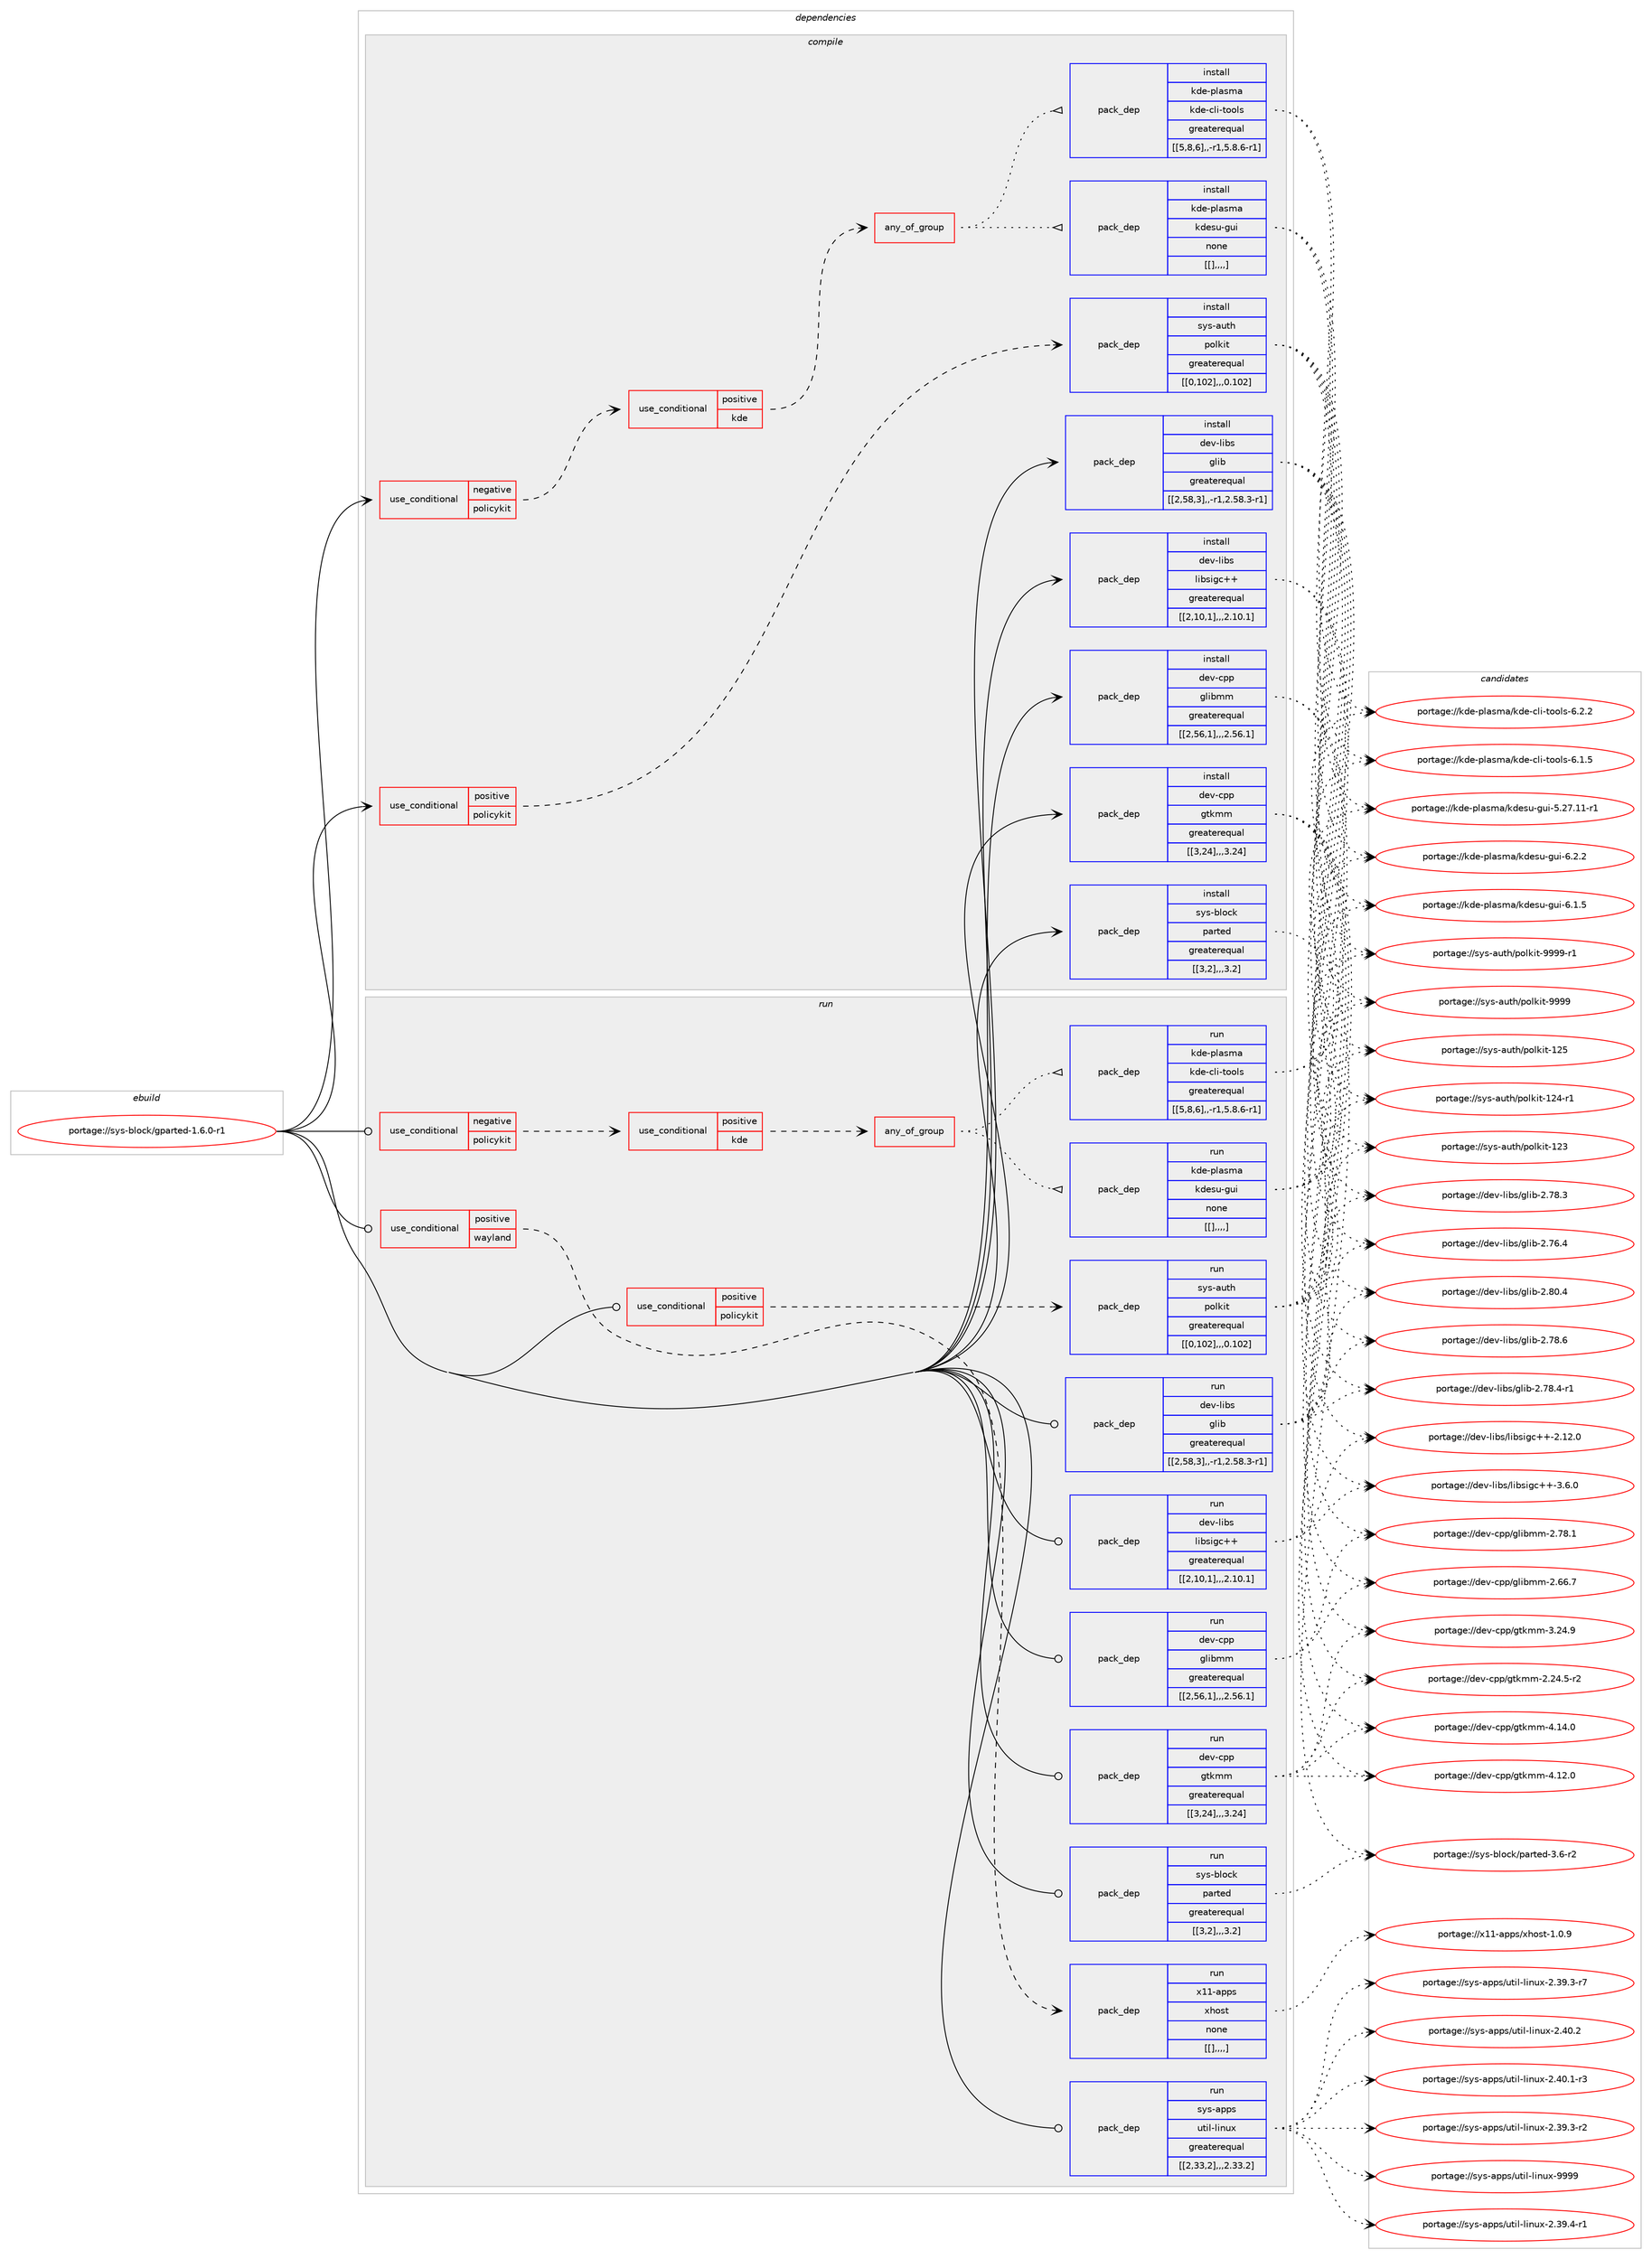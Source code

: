 digraph prolog {

# *************
# Graph options
# *************

newrank=true;
concentrate=true;
compound=true;
graph [rankdir=LR,fontname=Helvetica,fontsize=10,ranksep=1.5];#, ranksep=2.5, nodesep=0.2];
edge  [arrowhead=vee];
node  [fontname=Helvetica,fontsize=10];

# **********
# The ebuild
# **********

subgraph cluster_leftcol {
color=gray;
label=<<i>ebuild</i>>;
id [label="portage://sys-block/gparted-1.6.0-r1", color=red, width=4, href="../sys-block/gparted-1.6.0-r1.svg"];
}

# ****************
# The dependencies
# ****************

subgraph cluster_midcol {
color=gray;
label=<<i>dependencies</i>>;
subgraph cluster_compile {
fillcolor="#eeeeee";
style=filled;
label=<<i>compile</i>>;
subgraph cond119986 {
dependency450595 [label=<<TABLE BORDER="0" CELLBORDER="1" CELLSPACING="0" CELLPADDING="4"><TR><TD ROWSPAN="3" CELLPADDING="10">use_conditional</TD></TR><TR><TD>negative</TD></TR><TR><TD>policykit</TD></TR></TABLE>>, shape=none, color=red];
subgraph cond120016 {
dependency450637 [label=<<TABLE BORDER="0" CELLBORDER="1" CELLSPACING="0" CELLPADDING="4"><TR><TD ROWSPAN="3" CELLPADDING="10">use_conditional</TD></TR><TR><TD>positive</TD></TR><TR><TD>kde</TD></TR></TABLE>>, shape=none, color=red];
subgraph any2997 {
dependency450707 [label=<<TABLE BORDER="0" CELLBORDER="1" CELLSPACING="0" CELLPADDING="4"><TR><TD CELLPADDING="10">any_of_group</TD></TR></TABLE>>, shape=none, color=red];subgraph pack327454 {
dependency450710 [label=<<TABLE BORDER="0" CELLBORDER="1" CELLSPACING="0" CELLPADDING="4" WIDTH="220"><TR><TD ROWSPAN="6" CELLPADDING="30">pack_dep</TD></TR><TR><TD WIDTH="110">install</TD></TR><TR><TD>kde-plasma</TD></TR><TR><TD>kdesu-gui</TD></TR><TR><TD>none</TD></TR><TR><TD>[[],,,,]</TD></TR></TABLE>>, shape=none, color=blue];
}
dependency450707:e -> dependency450710:w [weight=20,style="dotted",arrowhead="oinv"];
subgraph pack327471 {
dependency450781 [label=<<TABLE BORDER="0" CELLBORDER="1" CELLSPACING="0" CELLPADDING="4" WIDTH="220"><TR><TD ROWSPAN="6" CELLPADDING="30">pack_dep</TD></TR><TR><TD WIDTH="110">install</TD></TR><TR><TD>kde-plasma</TD></TR><TR><TD>kde-cli-tools</TD></TR><TR><TD>greaterequal</TD></TR><TR><TD>[[5,8,6],,-r1,5.8.6-r1]</TD></TR></TABLE>>, shape=none, color=blue];
}
dependency450707:e -> dependency450781:w [weight=20,style="dotted",arrowhead="oinv"];
}
dependency450637:e -> dependency450707:w [weight=20,style="dashed",arrowhead="vee"];
}
dependency450595:e -> dependency450637:w [weight=20,style="dashed",arrowhead="vee"];
}
id:e -> dependency450595:w [weight=20,style="solid",arrowhead="vee"];
subgraph cond120100 {
dependency450809 [label=<<TABLE BORDER="0" CELLBORDER="1" CELLSPACING="0" CELLPADDING="4"><TR><TD ROWSPAN="3" CELLPADDING="10">use_conditional</TD></TR><TR><TD>positive</TD></TR><TR><TD>policykit</TD></TR></TABLE>>, shape=none, color=red];
subgraph pack327515 {
dependency450811 [label=<<TABLE BORDER="0" CELLBORDER="1" CELLSPACING="0" CELLPADDING="4" WIDTH="220"><TR><TD ROWSPAN="6" CELLPADDING="30">pack_dep</TD></TR><TR><TD WIDTH="110">install</TD></TR><TR><TD>sys-auth</TD></TR><TR><TD>polkit</TD></TR><TR><TD>greaterequal</TD></TR><TR><TD>[[0,102],,,0.102]</TD></TR></TABLE>>, shape=none, color=blue];
}
dependency450809:e -> dependency450811:w [weight=20,style="dashed",arrowhead="vee"];
}
id:e -> dependency450809:w [weight=20,style="solid",arrowhead="vee"];
subgraph pack327520 {
dependency450881 [label=<<TABLE BORDER="0" CELLBORDER="1" CELLSPACING="0" CELLPADDING="4" WIDTH="220"><TR><TD ROWSPAN="6" CELLPADDING="30">pack_dep</TD></TR><TR><TD WIDTH="110">install</TD></TR><TR><TD>dev-cpp</TD></TR><TR><TD>glibmm</TD></TR><TR><TD>greaterequal</TD></TR><TR><TD>[[2,56,1],,,2.56.1]</TD></TR></TABLE>>, shape=none, color=blue];
}
id:e -> dependency450881:w [weight=20,style="solid",arrowhead="vee"];
subgraph pack327561 {
dependency450900 [label=<<TABLE BORDER="0" CELLBORDER="1" CELLSPACING="0" CELLPADDING="4" WIDTH="220"><TR><TD ROWSPAN="6" CELLPADDING="30">pack_dep</TD></TR><TR><TD WIDTH="110">install</TD></TR><TR><TD>dev-cpp</TD></TR><TR><TD>gtkmm</TD></TR><TR><TD>greaterequal</TD></TR><TR><TD>[[3,24],,,3.24]</TD></TR></TABLE>>, shape=none, color=blue];
}
id:e -> dependency450900:w [weight=20,style="solid",arrowhead="vee"];
subgraph pack327577 {
dependency450932 [label=<<TABLE BORDER="0" CELLBORDER="1" CELLSPACING="0" CELLPADDING="4" WIDTH="220"><TR><TD ROWSPAN="6" CELLPADDING="30">pack_dep</TD></TR><TR><TD WIDTH="110">install</TD></TR><TR><TD>dev-libs</TD></TR><TR><TD>glib</TD></TR><TR><TD>greaterequal</TD></TR><TR><TD>[[2,58,3],,-r1,2.58.3-r1]</TD></TR></TABLE>>, shape=none, color=blue];
}
id:e -> dependency450932:w [weight=20,style="solid",arrowhead="vee"];
subgraph pack327594 {
dependency450983 [label=<<TABLE BORDER="0" CELLBORDER="1" CELLSPACING="0" CELLPADDING="4" WIDTH="220"><TR><TD ROWSPAN="6" CELLPADDING="30">pack_dep</TD></TR><TR><TD WIDTH="110">install</TD></TR><TR><TD>dev-libs</TD></TR><TR><TD>libsigc++</TD></TR><TR><TD>greaterequal</TD></TR><TR><TD>[[2,10,1],,,2.10.1]</TD></TR></TABLE>>, shape=none, color=blue];
}
id:e -> dependency450983:w [weight=20,style="solid",arrowhead="vee"];
subgraph pack327642 {
dependency451027 [label=<<TABLE BORDER="0" CELLBORDER="1" CELLSPACING="0" CELLPADDING="4" WIDTH="220"><TR><TD ROWSPAN="6" CELLPADDING="30">pack_dep</TD></TR><TR><TD WIDTH="110">install</TD></TR><TR><TD>sys-block</TD></TR><TR><TD>parted</TD></TR><TR><TD>greaterequal</TD></TR><TR><TD>[[3,2],,,3.2]</TD></TR></TABLE>>, shape=none, color=blue];
}
id:e -> dependency451027:w [weight=20,style="solid",arrowhead="vee"];
}
subgraph cluster_compileandrun {
fillcolor="#eeeeee";
style=filled;
label=<<i>compile and run</i>>;
}
subgraph cluster_run {
fillcolor="#eeeeee";
style=filled;
label=<<i>run</i>>;
subgraph cond120190 {
dependency451036 [label=<<TABLE BORDER="0" CELLBORDER="1" CELLSPACING="0" CELLPADDING="4"><TR><TD ROWSPAN="3" CELLPADDING="10">use_conditional</TD></TR><TR><TD>negative</TD></TR><TR><TD>policykit</TD></TR></TABLE>>, shape=none, color=red];
subgraph cond120202 {
dependency451089 [label=<<TABLE BORDER="0" CELLBORDER="1" CELLSPACING="0" CELLPADDING="4"><TR><TD ROWSPAN="3" CELLPADDING="10">use_conditional</TD></TR><TR><TD>positive</TD></TR><TR><TD>kde</TD></TR></TABLE>>, shape=none, color=red];
subgraph any2998 {
dependency451167 [label=<<TABLE BORDER="0" CELLBORDER="1" CELLSPACING="0" CELLPADDING="4"><TR><TD CELLPADDING="10">any_of_group</TD></TR></TABLE>>, shape=none, color=red];subgraph pack327731 {
dependency451169 [label=<<TABLE BORDER="0" CELLBORDER="1" CELLSPACING="0" CELLPADDING="4" WIDTH="220"><TR><TD ROWSPAN="6" CELLPADDING="30">pack_dep</TD></TR><TR><TD WIDTH="110">run</TD></TR><TR><TD>kde-plasma</TD></TR><TR><TD>kdesu-gui</TD></TR><TR><TD>none</TD></TR><TR><TD>[[],,,,]</TD></TR></TABLE>>, shape=none, color=blue];
}
dependency451167:e -> dependency451169:w [weight=20,style="dotted",arrowhead="oinv"];
subgraph pack327733 {
dependency451174 [label=<<TABLE BORDER="0" CELLBORDER="1" CELLSPACING="0" CELLPADDING="4" WIDTH="220"><TR><TD ROWSPAN="6" CELLPADDING="30">pack_dep</TD></TR><TR><TD WIDTH="110">run</TD></TR><TR><TD>kde-plasma</TD></TR><TR><TD>kde-cli-tools</TD></TR><TR><TD>greaterequal</TD></TR><TR><TD>[[5,8,6],,-r1,5.8.6-r1]</TD></TR></TABLE>>, shape=none, color=blue];
}
dependency451167:e -> dependency451174:w [weight=20,style="dotted",arrowhead="oinv"];
}
dependency451089:e -> dependency451167:w [weight=20,style="dashed",arrowhead="vee"];
}
dependency451036:e -> dependency451089:w [weight=20,style="dashed",arrowhead="vee"];
}
id:e -> dependency451036:w [weight=20,style="solid",arrowhead="odot"];
subgraph cond120256 {
dependency451218 [label=<<TABLE BORDER="0" CELLBORDER="1" CELLSPACING="0" CELLPADDING="4"><TR><TD ROWSPAN="3" CELLPADDING="10">use_conditional</TD></TR><TR><TD>positive</TD></TR><TR><TD>policykit</TD></TR></TABLE>>, shape=none, color=red];
subgraph pack327922 {
dependency451443 [label=<<TABLE BORDER="0" CELLBORDER="1" CELLSPACING="0" CELLPADDING="4" WIDTH="220"><TR><TD ROWSPAN="6" CELLPADDING="30">pack_dep</TD></TR><TR><TD WIDTH="110">run</TD></TR><TR><TD>sys-auth</TD></TR><TR><TD>polkit</TD></TR><TR><TD>greaterequal</TD></TR><TR><TD>[[0,102],,,0.102]</TD></TR></TABLE>>, shape=none, color=blue];
}
dependency451218:e -> dependency451443:w [weight=20,style="dashed",arrowhead="vee"];
}
id:e -> dependency451218:w [weight=20,style="solid",arrowhead="odot"];
subgraph cond120337 {
dependency451512 [label=<<TABLE BORDER="0" CELLBORDER="1" CELLSPACING="0" CELLPADDING="4"><TR><TD ROWSPAN="3" CELLPADDING="10">use_conditional</TD></TR><TR><TD>positive</TD></TR><TR><TD>wayland</TD></TR></TABLE>>, shape=none, color=red];
subgraph pack327996 {
dependency451549 [label=<<TABLE BORDER="0" CELLBORDER="1" CELLSPACING="0" CELLPADDING="4" WIDTH="220"><TR><TD ROWSPAN="6" CELLPADDING="30">pack_dep</TD></TR><TR><TD WIDTH="110">run</TD></TR><TR><TD>x11-apps</TD></TR><TR><TD>xhost</TD></TR><TR><TD>none</TD></TR><TR><TD>[[],,,,]</TD></TR></TABLE>>, shape=none, color=blue];
}
dependency451512:e -> dependency451549:w [weight=20,style="dashed",arrowhead="vee"];
}
id:e -> dependency451512:w [weight=20,style="solid",arrowhead="odot"];
subgraph pack328009 {
dependency451590 [label=<<TABLE BORDER="0" CELLBORDER="1" CELLSPACING="0" CELLPADDING="4" WIDTH="220"><TR><TD ROWSPAN="6" CELLPADDING="30">pack_dep</TD></TR><TR><TD WIDTH="110">run</TD></TR><TR><TD>dev-cpp</TD></TR><TR><TD>glibmm</TD></TR><TR><TD>greaterequal</TD></TR><TR><TD>[[2,56,1],,,2.56.1]</TD></TR></TABLE>>, shape=none, color=blue];
}
id:e -> dependency451590:w [weight=20,style="solid",arrowhead="odot"];
subgraph pack328112 {
dependency451715 [label=<<TABLE BORDER="0" CELLBORDER="1" CELLSPACING="0" CELLPADDING="4" WIDTH="220"><TR><TD ROWSPAN="6" CELLPADDING="30">pack_dep</TD></TR><TR><TD WIDTH="110">run</TD></TR><TR><TD>dev-cpp</TD></TR><TR><TD>gtkmm</TD></TR><TR><TD>greaterequal</TD></TR><TR><TD>[[3,24],,,3.24]</TD></TR></TABLE>>, shape=none, color=blue];
}
id:e -> dependency451715:w [weight=20,style="solid",arrowhead="odot"];
subgraph pack328128 {
dependency451776 [label=<<TABLE BORDER="0" CELLBORDER="1" CELLSPACING="0" CELLPADDING="4" WIDTH="220"><TR><TD ROWSPAN="6" CELLPADDING="30">pack_dep</TD></TR><TR><TD WIDTH="110">run</TD></TR><TR><TD>dev-libs</TD></TR><TR><TD>glib</TD></TR><TR><TD>greaterequal</TD></TR><TR><TD>[[2,58,3],,-r1,2.58.3-r1]</TD></TR></TABLE>>, shape=none, color=blue];
}
id:e -> dependency451776:w [weight=20,style="solid",arrowhead="odot"];
subgraph pack328159 {
dependency451781 [label=<<TABLE BORDER="0" CELLBORDER="1" CELLSPACING="0" CELLPADDING="4" WIDTH="220"><TR><TD ROWSPAN="6" CELLPADDING="30">pack_dep</TD></TR><TR><TD WIDTH="110">run</TD></TR><TR><TD>dev-libs</TD></TR><TR><TD>libsigc++</TD></TR><TR><TD>greaterequal</TD></TR><TR><TD>[[2,10,1],,,2.10.1]</TD></TR></TABLE>>, shape=none, color=blue];
}
id:e -> dependency451781:w [weight=20,style="solid",arrowhead="odot"];
subgraph pack328163 {
dependency451842 [label=<<TABLE BORDER="0" CELLBORDER="1" CELLSPACING="0" CELLPADDING="4" WIDTH="220"><TR><TD ROWSPAN="6" CELLPADDING="30">pack_dep</TD></TR><TR><TD WIDTH="110">run</TD></TR><TR><TD>sys-apps</TD></TR><TR><TD>util-linux</TD></TR><TR><TD>greaterequal</TD></TR><TR><TD>[[2,33,2],,,2.33.2]</TD></TR></TABLE>>, shape=none, color=blue];
}
id:e -> dependency451842:w [weight=20,style="solid",arrowhead="odot"];
subgraph pack328210 {
dependency451872 [label=<<TABLE BORDER="0" CELLBORDER="1" CELLSPACING="0" CELLPADDING="4" WIDTH="220"><TR><TD ROWSPAN="6" CELLPADDING="30">pack_dep</TD></TR><TR><TD WIDTH="110">run</TD></TR><TR><TD>sys-block</TD></TR><TR><TD>parted</TD></TR><TR><TD>greaterequal</TD></TR><TR><TD>[[3,2],,,3.2]</TD></TR></TABLE>>, shape=none, color=blue];
}
id:e -> dependency451872:w [weight=20,style="solid",arrowhead="odot"];
}
}

# **************
# The candidates
# **************

subgraph cluster_choices {
rank=same;
color=gray;
label=<<i>candidates</i>>;

subgraph choice327124 {
color=black;
nodesep=1;
choice1071001014511210897115109974710710010111511745103117105455446504650 [label="portage://kde-plasma/kdesu-gui-6.2.2", color=red, width=4,href="../kde-plasma/kdesu-gui-6.2.2.svg"];
choice1071001014511210897115109974710710010111511745103117105455446494653 [label="portage://kde-plasma/kdesu-gui-6.1.5", color=red, width=4,href="../kde-plasma/kdesu-gui-6.1.5.svg"];
choice107100101451121089711510997471071001011151174510311710545534650554649494511449 [label="portage://kde-plasma/kdesu-gui-5.27.11-r1", color=red, width=4,href="../kde-plasma/kdesu-gui-5.27.11-r1.svg"];
dependency450710:e -> choice1071001014511210897115109974710710010111511745103117105455446504650:w [style=dotted,weight="100"];
dependency450710:e -> choice1071001014511210897115109974710710010111511745103117105455446494653:w [style=dotted,weight="100"];
dependency450710:e -> choice107100101451121089711510997471071001011151174510311710545534650554649494511449:w [style=dotted,weight="100"];
}
subgraph choice327161 {
color=black;
nodesep=1;
choice10710010145112108971151099747107100101459910810545116111111108115455446504650 [label="portage://kde-plasma/kde-cli-tools-6.2.2", color=red, width=4,href="../kde-plasma/kde-cli-tools-6.2.2.svg"];
choice10710010145112108971151099747107100101459910810545116111111108115455446494653 [label="portage://kde-plasma/kde-cli-tools-6.1.5", color=red, width=4,href="../kde-plasma/kde-cli-tools-6.1.5.svg"];
dependency450781:e -> choice10710010145112108971151099747107100101459910810545116111111108115455446504650:w [style=dotted,weight="100"];
dependency450781:e -> choice10710010145112108971151099747107100101459910810545116111111108115455446494653:w [style=dotted,weight="100"];
}
subgraph choice327201 {
color=black;
nodesep=1;
choice11512111545971171161044711211110810710511645575757574511449 [label="portage://sys-auth/polkit-9999-r1", color=red, width=4,href="../sys-auth/polkit-9999-r1.svg"];
choice1151211154597117116104471121111081071051164557575757 [label="portage://sys-auth/polkit-9999", color=red, width=4,href="../sys-auth/polkit-9999.svg"];
choice11512111545971171161044711211110810710511645495053 [label="portage://sys-auth/polkit-125", color=red, width=4,href="../sys-auth/polkit-125.svg"];
choice115121115459711711610447112111108107105116454950524511449 [label="portage://sys-auth/polkit-124-r1", color=red, width=4,href="../sys-auth/polkit-124-r1.svg"];
choice11512111545971171161044711211110810710511645495051 [label="portage://sys-auth/polkit-123", color=red, width=4,href="../sys-auth/polkit-123.svg"];
dependency450811:e -> choice11512111545971171161044711211110810710511645575757574511449:w [style=dotted,weight="100"];
dependency450811:e -> choice1151211154597117116104471121111081071051164557575757:w [style=dotted,weight="100"];
dependency450811:e -> choice11512111545971171161044711211110810710511645495053:w [style=dotted,weight="100"];
dependency450811:e -> choice115121115459711711610447112111108107105116454950524511449:w [style=dotted,weight="100"];
dependency450811:e -> choice11512111545971171161044711211110810710511645495051:w [style=dotted,weight="100"];
}
subgraph choice327206 {
color=black;
nodesep=1;
choice1001011184599112112471031081059810910945504655564649 [label="portage://dev-cpp/glibmm-2.78.1", color=red, width=4,href="../dev-cpp/glibmm-2.78.1.svg"];
choice1001011184599112112471031081059810910945504654544655 [label="portage://dev-cpp/glibmm-2.66.7", color=red, width=4,href="../dev-cpp/glibmm-2.66.7.svg"];
dependency450881:e -> choice1001011184599112112471031081059810910945504655564649:w [style=dotted,weight="100"];
dependency450881:e -> choice1001011184599112112471031081059810910945504654544655:w [style=dotted,weight="100"];
}
subgraph choice327249 {
color=black;
nodesep=1;
choice10010111845991121124710311610710910945524649524648 [label="portage://dev-cpp/gtkmm-4.14.0", color=red, width=4,href="../dev-cpp/gtkmm-4.14.0.svg"];
choice10010111845991121124710311610710910945524649504648 [label="portage://dev-cpp/gtkmm-4.12.0", color=red, width=4,href="../dev-cpp/gtkmm-4.12.0.svg"];
choice10010111845991121124710311610710910945514650524657 [label="portage://dev-cpp/gtkmm-3.24.9", color=red, width=4,href="../dev-cpp/gtkmm-3.24.9.svg"];
choice100101118459911211247103116107109109455046505246534511450 [label="portage://dev-cpp/gtkmm-2.24.5-r2", color=red, width=4,href="../dev-cpp/gtkmm-2.24.5-r2.svg"];
dependency450900:e -> choice10010111845991121124710311610710910945524649524648:w [style=dotted,weight="100"];
dependency450900:e -> choice10010111845991121124710311610710910945524649504648:w [style=dotted,weight="100"];
dependency450900:e -> choice10010111845991121124710311610710910945514650524657:w [style=dotted,weight="100"];
dependency450900:e -> choice100101118459911211247103116107109109455046505246534511450:w [style=dotted,weight="100"];
}
subgraph choice327273 {
color=black;
nodesep=1;
choice1001011184510810598115471031081059845504656484652 [label="portage://dev-libs/glib-2.80.4", color=red, width=4,href="../dev-libs/glib-2.80.4.svg"];
choice1001011184510810598115471031081059845504655564654 [label="portage://dev-libs/glib-2.78.6", color=red, width=4,href="../dev-libs/glib-2.78.6.svg"];
choice10010111845108105981154710310810598455046555646524511449 [label="portage://dev-libs/glib-2.78.4-r1", color=red, width=4,href="../dev-libs/glib-2.78.4-r1.svg"];
choice1001011184510810598115471031081059845504655564651 [label="portage://dev-libs/glib-2.78.3", color=red, width=4,href="../dev-libs/glib-2.78.3.svg"];
choice1001011184510810598115471031081059845504655544652 [label="portage://dev-libs/glib-2.76.4", color=red, width=4,href="../dev-libs/glib-2.76.4.svg"];
dependency450932:e -> choice1001011184510810598115471031081059845504656484652:w [style=dotted,weight="100"];
dependency450932:e -> choice1001011184510810598115471031081059845504655564654:w [style=dotted,weight="100"];
dependency450932:e -> choice10010111845108105981154710310810598455046555646524511449:w [style=dotted,weight="100"];
dependency450932:e -> choice1001011184510810598115471031081059845504655564651:w [style=dotted,weight="100"];
dependency450932:e -> choice1001011184510810598115471031081059845504655544652:w [style=dotted,weight="100"];
}
subgraph choice327300 {
color=black;
nodesep=1;
choice10010111845108105981154710810598115105103994343455146544648 [label="portage://dev-libs/libsigc++-3.6.0", color=red, width=4,href="../dev-libs/libsigc++-3.6.0.svg"];
choice1001011184510810598115471081059811510510399434345504649504648 [label="portage://dev-libs/libsigc++-2.12.0", color=red, width=4,href="../dev-libs/libsigc++-2.12.0.svg"];
dependency450983:e -> choice10010111845108105981154710810598115105103994343455146544648:w [style=dotted,weight="100"];
dependency450983:e -> choice1001011184510810598115471081059811510510399434345504649504648:w [style=dotted,weight="100"];
}
subgraph choice327302 {
color=black;
nodesep=1;
choice1151211154598108111991074711297114116101100455146544511450 [label="portage://sys-block/parted-3.6-r2", color=red, width=4,href="../sys-block/parted-3.6-r2.svg"];
dependency451027:e -> choice1151211154598108111991074711297114116101100455146544511450:w [style=dotted,weight="100"];
}
subgraph choice327312 {
color=black;
nodesep=1;
choice1071001014511210897115109974710710010111511745103117105455446504650 [label="portage://kde-plasma/kdesu-gui-6.2.2", color=red, width=4,href="../kde-plasma/kdesu-gui-6.2.2.svg"];
choice1071001014511210897115109974710710010111511745103117105455446494653 [label="portage://kde-plasma/kdesu-gui-6.1.5", color=red, width=4,href="../kde-plasma/kdesu-gui-6.1.5.svg"];
choice107100101451121089711510997471071001011151174510311710545534650554649494511449 [label="portage://kde-plasma/kdesu-gui-5.27.11-r1", color=red, width=4,href="../kde-plasma/kdesu-gui-5.27.11-r1.svg"];
dependency451169:e -> choice1071001014511210897115109974710710010111511745103117105455446504650:w [style=dotted,weight="100"];
dependency451169:e -> choice1071001014511210897115109974710710010111511745103117105455446494653:w [style=dotted,weight="100"];
dependency451169:e -> choice107100101451121089711510997471071001011151174510311710545534650554649494511449:w [style=dotted,weight="100"];
}
subgraph choice327336 {
color=black;
nodesep=1;
choice10710010145112108971151099747107100101459910810545116111111108115455446504650 [label="portage://kde-plasma/kde-cli-tools-6.2.2", color=red, width=4,href="../kde-plasma/kde-cli-tools-6.2.2.svg"];
choice10710010145112108971151099747107100101459910810545116111111108115455446494653 [label="portage://kde-plasma/kde-cli-tools-6.1.5", color=red, width=4,href="../kde-plasma/kde-cli-tools-6.1.5.svg"];
dependency451174:e -> choice10710010145112108971151099747107100101459910810545116111111108115455446504650:w [style=dotted,weight="100"];
dependency451174:e -> choice10710010145112108971151099747107100101459910810545116111111108115455446494653:w [style=dotted,weight="100"];
}
subgraph choice327340 {
color=black;
nodesep=1;
choice11512111545971171161044711211110810710511645575757574511449 [label="portage://sys-auth/polkit-9999-r1", color=red, width=4,href="../sys-auth/polkit-9999-r1.svg"];
choice1151211154597117116104471121111081071051164557575757 [label="portage://sys-auth/polkit-9999", color=red, width=4,href="../sys-auth/polkit-9999.svg"];
choice11512111545971171161044711211110810710511645495053 [label="portage://sys-auth/polkit-125", color=red, width=4,href="../sys-auth/polkit-125.svg"];
choice115121115459711711610447112111108107105116454950524511449 [label="portage://sys-auth/polkit-124-r1", color=red, width=4,href="../sys-auth/polkit-124-r1.svg"];
choice11512111545971171161044711211110810710511645495051 [label="portage://sys-auth/polkit-123", color=red, width=4,href="../sys-auth/polkit-123.svg"];
dependency451443:e -> choice11512111545971171161044711211110810710511645575757574511449:w [style=dotted,weight="100"];
dependency451443:e -> choice1151211154597117116104471121111081071051164557575757:w [style=dotted,weight="100"];
dependency451443:e -> choice11512111545971171161044711211110810710511645495053:w [style=dotted,weight="100"];
dependency451443:e -> choice115121115459711711610447112111108107105116454950524511449:w [style=dotted,weight="100"];
dependency451443:e -> choice11512111545971171161044711211110810710511645495051:w [style=dotted,weight="100"];
}
subgraph choice327346 {
color=black;
nodesep=1;
choice1204949459711211211547120104111115116454946484657 [label="portage://x11-apps/xhost-1.0.9", color=red, width=4,href="../x11-apps/xhost-1.0.9.svg"];
dependency451549:e -> choice1204949459711211211547120104111115116454946484657:w [style=dotted,weight="100"];
}
subgraph choice327350 {
color=black;
nodesep=1;
choice1001011184599112112471031081059810910945504655564649 [label="portage://dev-cpp/glibmm-2.78.1", color=red, width=4,href="../dev-cpp/glibmm-2.78.1.svg"];
choice1001011184599112112471031081059810910945504654544655 [label="portage://dev-cpp/glibmm-2.66.7", color=red, width=4,href="../dev-cpp/glibmm-2.66.7.svg"];
dependency451590:e -> choice1001011184599112112471031081059810910945504655564649:w [style=dotted,weight="100"];
dependency451590:e -> choice1001011184599112112471031081059810910945504654544655:w [style=dotted,weight="100"];
}
subgraph choice327365 {
color=black;
nodesep=1;
choice10010111845991121124710311610710910945524649524648 [label="portage://dev-cpp/gtkmm-4.14.0", color=red, width=4,href="../dev-cpp/gtkmm-4.14.0.svg"];
choice10010111845991121124710311610710910945524649504648 [label="portage://dev-cpp/gtkmm-4.12.0", color=red, width=4,href="../dev-cpp/gtkmm-4.12.0.svg"];
choice10010111845991121124710311610710910945514650524657 [label="portage://dev-cpp/gtkmm-3.24.9", color=red, width=4,href="../dev-cpp/gtkmm-3.24.9.svg"];
choice100101118459911211247103116107109109455046505246534511450 [label="portage://dev-cpp/gtkmm-2.24.5-r2", color=red, width=4,href="../dev-cpp/gtkmm-2.24.5-r2.svg"];
dependency451715:e -> choice10010111845991121124710311610710910945524649524648:w [style=dotted,weight="100"];
dependency451715:e -> choice10010111845991121124710311610710910945524649504648:w [style=dotted,weight="100"];
dependency451715:e -> choice10010111845991121124710311610710910945514650524657:w [style=dotted,weight="100"];
dependency451715:e -> choice100101118459911211247103116107109109455046505246534511450:w [style=dotted,weight="100"];
}
subgraph choice327377 {
color=black;
nodesep=1;
choice1001011184510810598115471031081059845504656484652 [label="portage://dev-libs/glib-2.80.4", color=red, width=4,href="../dev-libs/glib-2.80.4.svg"];
choice1001011184510810598115471031081059845504655564654 [label="portage://dev-libs/glib-2.78.6", color=red, width=4,href="../dev-libs/glib-2.78.6.svg"];
choice10010111845108105981154710310810598455046555646524511449 [label="portage://dev-libs/glib-2.78.4-r1", color=red, width=4,href="../dev-libs/glib-2.78.4-r1.svg"];
choice1001011184510810598115471031081059845504655564651 [label="portage://dev-libs/glib-2.78.3", color=red, width=4,href="../dev-libs/glib-2.78.3.svg"];
choice1001011184510810598115471031081059845504655544652 [label="portage://dev-libs/glib-2.76.4", color=red, width=4,href="../dev-libs/glib-2.76.4.svg"];
dependency451776:e -> choice1001011184510810598115471031081059845504656484652:w [style=dotted,weight="100"];
dependency451776:e -> choice1001011184510810598115471031081059845504655564654:w [style=dotted,weight="100"];
dependency451776:e -> choice10010111845108105981154710310810598455046555646524511449:w [style=dotted,weight="100"];
dependency451776:e -> choice1001011184510810598115471031081059845504655564651:w [style=dotted,weight="100"];
dependency451776:e -> choice1001011184510810598115471031081059845504655544652:w [style=dotted,weight="100"];
}
subgraph choice327381 {
color=black;
nodesep=1;
choice10010111845108105981154710810598115105103994343455146544648 [label="portage://dev-libs/libsigc++-3.6.0", color=red, width=4,href="../dev-libs/libsigc++-3.6.0.svg"];
choice1001011184510810598115471081059811510510399434345504649504648 [label="portage://dev-libs/libsigc++-2.12.0", color=red, width=4,href="../dev-libs/libsigc++-2.12.0.svg"];
dependency451781:e -> choice10010111845108105981154710810598115105103994343455146544648:w [style=dotted,weight="100"];
dependency451781:e -> choice1001011184510810598115471081059811510510399434345504649504648:w [style=dotted,weight="100"];
}
subgraph choice327384 {
color=black;
nodesep=1;
choice115121115459711211211547117116105108451081051101171204557575757 [label="portage://sys-apps/util-linux-9999", color=red, width=4,href="../sys-apps/util-linux-9999.svg"];
choice1151211154597112112115471171161051084510810511011712045504652484650 [label="portage://sys-apps/util-linux-2.40.2", color=red, width=4,href="../sys-apps/util-linux-2.40.2.svg"];
choice11512111545971121121154711711610510845108105110117120455046524846494511451 [label="portage://sys-apps/util-linux-2.40.1-r3", color=red, width=4,href="../sys-apps/util-linux-2.40.1-r3.svg"];
choice11512111545971121121154711711610510845108105110117120455046515746524511449 [label="portage://sys-apps/util-linux-2.39.4-r1", color=red, width=4,href="../sys-apps/util-linux-2.39.4-r1.svg"];
choice11512111545971121121154711711610510845108105110117120455046515746514511455 [label="portage://sys-apps/util-linux-2.39.3-r7", color=red, width=4,href="../sys-apps/util-linux-2.39.3-r7.svg"];
choice11512111545971121121154711711610510845108105110117120455046515746514511450 [label="portage://sys-apps/util-linux-2.39.3-r2", color=red, width=4,href="../sys-apps/util-linux-2.39.3-r2.svg"];
dependency451842:e -> choice115121115459711211211547117116105108451081051101171204557575757:w [style=dotted,weight="100"];
dependency451842:e -> choice1151211154597112112115471171161051084510810511011712045504652484650:w [style=dotted,weight="100"];
dependency451842:e -> choice11512111545971121121154711711610510845108105110117120455046524846494511451:w [style=dotted,weight="100"];
dependency451842:e -> choice11512111545971121121154711711610510845108105110117120455046515746524511449:w [style=dotted,weight="100"];
dependency451842:e -> choice11512111545971121121154711711610510845108105110117120455046515746514511455:w [style=dotted,weight="100"];
dependency451842:e -> choice11512111545971121121154711711610510845108105110117120455046515746514511450:w [style=dotted,weight="100"];
}
subgraph choice327390 {
color=black;
nodesep=1;
choice1151211154598108111991074711297114116101100455146544511450 [label="portage://sys-block/parted-3.6-r2", color=red, width=4,href="../sys-block/parted-3.6-r2.svg"];
dependency451872:e -> choice1151211154598108111991074711297114116101100455146544511450:w [style=dotted,weight="100"];
}
}

}
